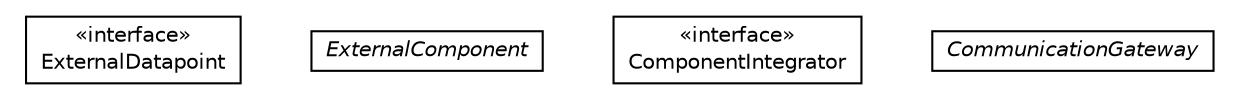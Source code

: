 #!/usr/local/bin/dot
#
# Class diagram 
# Generated by UMLGraph version R5_6-24-gf6e263 (http://www.umlgraph.org/)
#

digraph G {
	edge [fontname="Helvetica",fontsize=10,labelfontname="Helvetica",labelfontsize=10];
	node [fontname="Helvetica",fontsize=10,shape=plaintext];
	nodesep=0.25;
	ranksep=0.5;
	// org.universAAL.lddi.abstraction.ExternalDatapoint
	c722046 [label=<<table title="org.universAAL.lddi.abstraction.ExternalDatapoint" border="0" cellborder="1" cellspacing="0" cellpadding="2" port="p" href="./ExternalDatapoint.html">
		<tr><td><table border="0" cellspacing="0" cellpadding="1">
<tr><td align="center" balign="center"> &#171;interface&#187; </td></tr>
<tr><td align="center" balign="center"> ExternalDatapoint </td></tr>
		</table></td></tr>
		</table>>, URL="./ExternalDatapoint.html", fontname="Helvetica", fontcolor="black", fontsize=10.0];
	// org.universAAL.lddi.abstraction.ExternalComponent
	c722047 [label=<<table title="org.universAAL.lddi.abstraction.ExternalComponent" border="0" cellborder="1" cellspacing="0" cellpadding="2" port="p" href="./ExternalComponent.html">
		<tr><td><table border="0" cellspacing="0" cellpadding="1">
<tr><td align="center" balign="center"><font face="Helvetica-Oblique"> ExternalComponent </font></td></tr>
		</table></td></tr>
		</table>>, URL="./ExternalComponent.html", fontname="Helvetica", fontcolor="black", fontsize=10.0];
	// org.universAAL.lddi.abstraction.ComponentIntegrator
	c722048 [label=<<table title="org.universAAL.lddi.abstraction.ComponentIntegrator" border="0" cellborder="1" cellspacing="0" cellpadding="2" port="p" href="./ComponentIntegrator.html">
		<tr><td><table border="0" cellspacing="0" cellpadding="1">
<tr><td align="center" balign="center"> &#171;interface&#187; </td></tr>
<tr><td align="center" balign="center"> ComponentIntegrator </td></tr>
		</table></td></tr>
		</table>>, URL="./ComponentIntegrator.html", fontname="Helvetica", fontcolor="black", fontsize=10.0];
	// org.universAAL.lddi.abstraction.CommunicationGateway
	c722049 [label=<<table title="org.universAAL.lddi.abstraction.CommunicationGateway" border="0" cellborder="1" cellspacing="0" cellpadding="2" port="p" href="./CommunicationGateway.html">
		<tr><td><table border="0" cellspacing="0" cellpadding="1">
<tr><td align="center" balign="center"><font face="Helvetica-Oblique"> CommunicationGateway </font></td></tr>
		</table></td></tr>
		</table>>, URL="./CommunicationGateway.html", fontname="Helvetica", fontcolor="black", fontsize=10.0];
}

